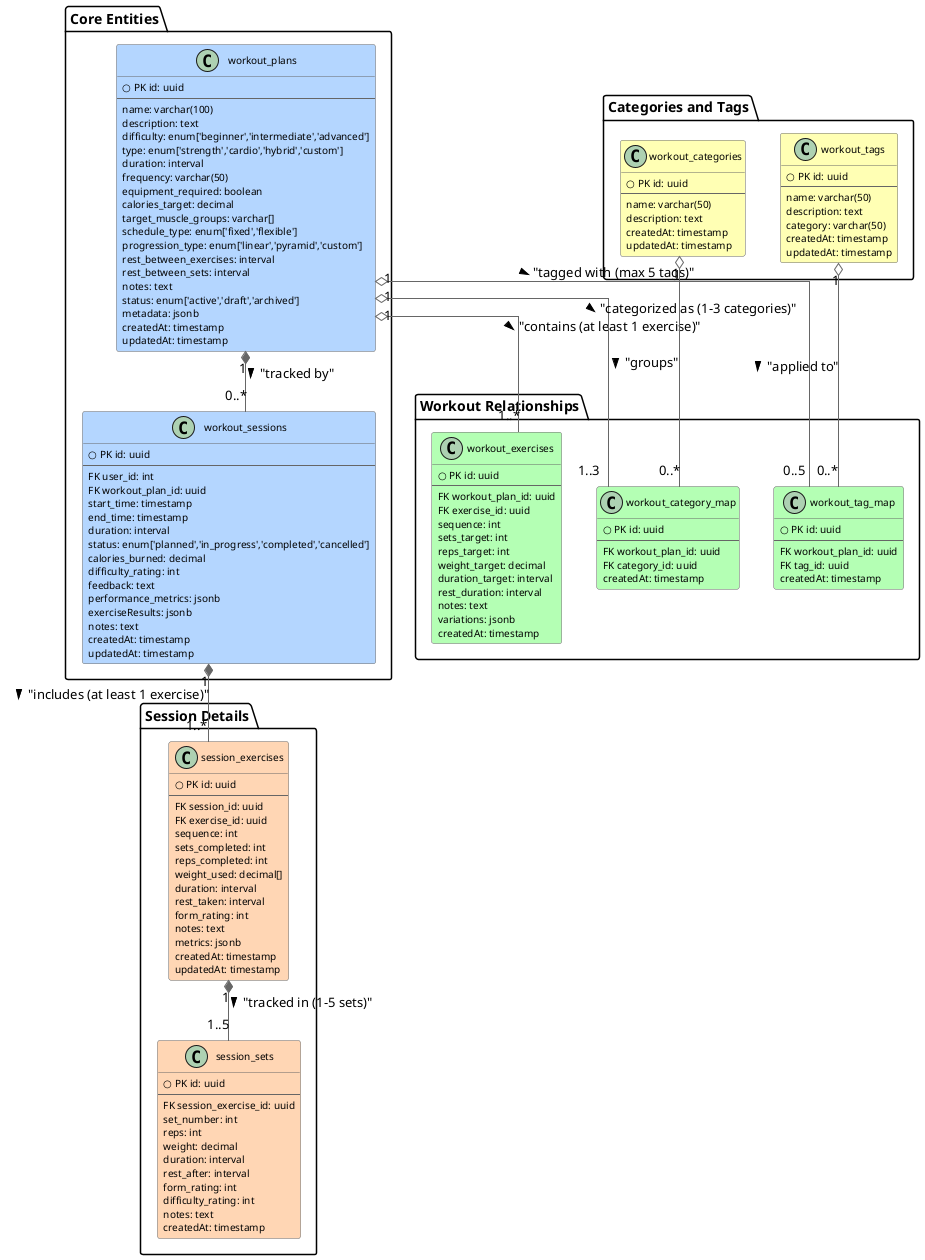 @startuml Workout_Management_ERD

' Page settings
skinparam pageMargin 10
skinparam pageExternalColor white
skinparam pageBorderColor white
skinparam page {
    width 900
    height 1400
}

' Styling
hide methods
hide stereotypes
skinparam linetype ortho
skinparam class {
    BackgroundColor<<Core>> #B4D6FF
    BackgroundColor<<Junction>> #B4FFB4
    BackgroundColor<<Lookup>> #FFFFB4
    BackgroundColor<<Tracking>> #FFD6B4
    BorderColor #666666
    ArrowColor #666666
    FontSize 11
    AttributeFontSize 10
}

' Core Entities
package "Core Entities" {
    class workout_plans << Core >> {
        ○ PK id: uuid
        --
        name: varchar(100)
        description: text
        difficulty: enum['beginner','intermediate','advanced']
        type: enum['strength','cardio','hybrid','custom']
        duration: interval
        frequency: varchar(50)
        equipment_required: boolean
        calories_target: decimal
        target_muscle_groups: varchar[]
        schedule_type: enum['fixed','flexible']
        progression_type: enum['linear','pyramid','custom']
        rest_between_exercises: interval
        rest_between_sets: interval
        notes: text
        status: enum['active','draft','archived']
        metadata: jsonb
        createdAt: timestamp
        updatedAt: timestamp
    }

    class workout_sessions << Core >> {
        ○ PK id: uuid
        --
        FK user_id: int
        FK workout_plan_id: uuid
        start_time: timestamp
        end_time: timestamp
        duration: interval
        status: enum['planned','in_progress','completed','cancelled']
        calories_burned: decimal
        difficulty_rating: int
        feedback: text
        performance_metrics: jsonb
        exerciseResults: jsonb
        notes: text
        createdAt: timestamp
        updatedAt: timestamp
    }
}

' Tracking Tables
package "Session Details" {
    class session_exercises << Tracking >> {
        ○ PK id: uuid
        --
        FK session_id: uuid
        FK exercise_id: uuid
        sequence: int
        sets_completed: int
        reps_completed: int
        weight_used: decimal[]
        duration: interval
        rest_taken: interval
        form_rating: int
        notes: text
        metrics: jsonb
        createdAt: timestamp
        updatedAt: timestamp
    }

    class session_sets << Tracking >> {
        ○ PK id: uuid
        --
        FK session_exercise_id: uuid
        set_number: int
        reps: int
        weight: decimal
        duration: interval
        rest_after: interval
        form_rating: int
        difficulty_rating: int
        notes: text
        createdAt: timestamp
    }
}

' Lookup Tables
package "Categories and Tags" {
    class workout_tags << Lookup >> {
        ○ PK id: uuid
        --
        name: varchar(50)
        description: text
        category: varchar(50)
        createdAt: timestamp
        updatedAt: timestamp
    }

    class workout_categories << Lookup >> {
        ○ PK id: uuid
        --
        name: varchar(50)
        description: text
        createdAt: timestamp
        updatedAt: timestamp
    }
}

' Junction Tables
package "Workout Relationships" {
    class workout_exercises << Junction >> {
        ○ PK id: uuid
        --
        FK workout_plan_id: uuid
        FK exercise_id: uuid
        sequence: int
        sets_target: int
        reps_target: int
        weight_target: decimal
        duration_target: interval
        rest_duration: interval
        notes: text
        variations: jsonb
        createdAt: timestamp
    }

    class workout_tag_map << Junction >> {
        ○ PK id: uuid
        --
        FK workout_plan_id: uuid
        FK tag_id: uuid
        createdAt: timestamp
    }

    class workout_category_map << Junction >> {
        ○ PK id: uuid
        --
        FK workout_plan_id: uuid
        FK category_id: uuid
        createdAt: timestamp
    }
}

' Relationships with specific cardinality constraints
workout_plans "1" o-- "1..*" workout_exercises : "contains (at least 1 exercise)" >
workout_plans "1" o-- "0..5" workout_tag_map : "tagged with (max 5 tags)" >
workout_plans "1" o-- "1..3" workout_category_map : "categorized as (1-3 categories)" >
workout_plans "1" *-- "0..*" workout_sessions : "tracked by" >

workout_sessions "1" *-- "1..*" session_exercises : "includes (at least 1 exercise)" >
session_exercises "1" *-- "1..5" session_sets : "tracked in (1-5 sets)" >

workout_tags "1" o-- "0..*" workout_tag_map : "applied to" >
workout_categories "1" o-- "0..*" workout_category_map : "groups" >

' Layout hints
workout_plans -[hidden]d- workout_exercises
workout_sessions -[hidden]d- session_exercises
workout_tags -[hidden]d- workout_tag_map

@enduml 